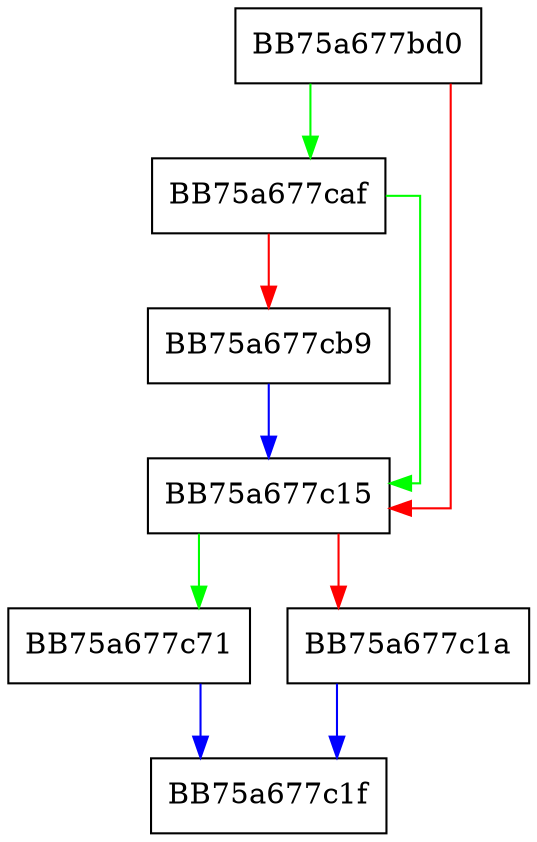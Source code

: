 digraph ServerScanStream {
  node [shape="box"];
  graph [splines=ortho];
  BB75a677bd0 -> BB75a677caf [color="green"];
  BB75a677bd0 -> BB75a677c15 [color="red"];
  BB75a677c15 -> BB75a677c71 [color="green"];
  BB75a677c15 -> BB75a677c1a [color="red"];
  BB75a677c1a -> BB75a677c1f [color="blue"];
  BB75a677c71 -> BB75a677c1f [color="blue"];
  BB75a677caf -> BB75a677c15 [color="green"];
  BB75a677caf -> BB75a677cb9 [color="red"];
  BB75a677cb9 -> BB75a677c15 [color="blue"];
}